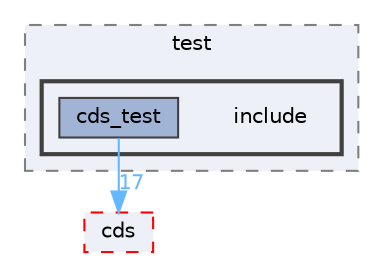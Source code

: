 digraph "external/libcds/test/include"
{
 // LATEX_PDF_SIZE
  bgcolor="transparent";
  edge [fontname=Helvetica,fontsize=10,labelfontname=Helvetica,labelfontsize=10];
  node [fontname=Helvetica,fontsize=10,shape=box,height=0.2,width=0.4];
  compound=true
  subgraph clusterdir_311d854e0061d88b3630476bf45e3155 {
    graph [ bgcolor="#edf0f7", pencolor="grey50", label="test", fontname=Helvetica,fontsize=10 style="filled,dashed", URL="dir_311d854e0061d88b3630476bf45e3155.html",tooltip=""]
  subgraph clusterdir_e8e86015120c09f6a7f42026ab4ce0a2 {
    graph [ bgcolor="#edf0f7", pencolor="grey25", label="", fontname=Helvetica,fontsize=10 style="filled,bold", URL="dir_e8e86015120c09f6a7f42026ab4ce0a2.html",tooltip=""]
    dir_e8e86015120c09f6a7f42026ab4ce0a2 [shape=plaintext, label="include"];
  dir_1b34fa593d24b9178f59525cd3ebffc7 [label="cds_test", fillcolor="#a2b4d6", color="grey25", style="filled", URL="dir_1b34fa593d24b9178f59525cd3ebffc7.html",tooltip=""];
  }
  }
  dir_fcf032bbf40cb4a20f944ac15896063c [label="cds", fillcolor="#edf0f7", color="red", style="filled,dashed", URL="dir_fcf032bbf40cb4a20f944ac15896063c.html",tooltip=""];
  dir_1b34fa593d24b9178f59525cd3ebffc7->dir_fcf032bbf40cb4a20f944ac15896063c [headlabel="17", labeldistance=1.5 headhref="dir_000112_000111.html" href="dir_000112_000111.html" color="steelblue1" fontcolor="steelblue1"];
}
